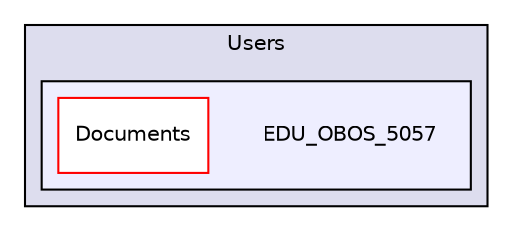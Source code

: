 digraph "C:/Users/EDU_OBOS_5057" {
  compound=true
  node [ fontsize="10", fontname="Helvetica"];
  edge [ labelfontsize="10", labelfontname="Helvetica"];
  subgraph clusterdir_d522931ffa1371640980b621734a4381 {
    graph [ bgcolor="#ddddee", pencolor="black", label="Users" fontname="Helvetica", fontsize="10", URL="dir_d522931ffa1371640980b621734a4381.html"]
  subgraph clusterdir_0f947898106c48d9e58de08ab5a86050 {
    graph [ bgcolor="#eeeeff", pencolor="black", label="" URL="dir_0f947898106c48d9e58de08ab5a86050.html"];
    dir_0f947898106c48d9e58de08ab5a86050 [shape=plaintext label="EDU_OBOS_5057"];
  dir_2b4b7038549cfaf5b533adb1a9e76356 [shape=box label="Documents" fillcolor="white" style="filled" color="red" URL="dir_2b4b7038549cfaf5b533adb1a9e76356.html"];
  }
  }
}
